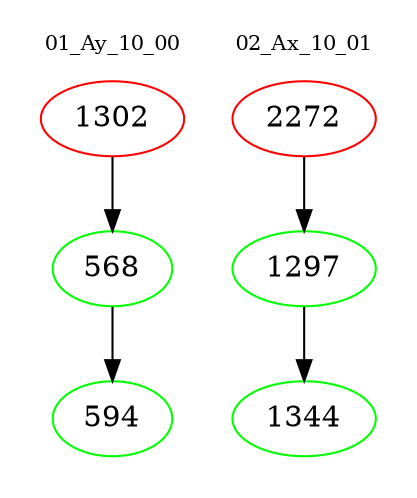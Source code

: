 digraph{
subgraph cluster_0 {
color = white
label = "01_Ay_10_00";
fontsize=10;
T0_1302 [label="1302", color="red"]
T0_1302 -> T0_568 [color="black"]
T0_568 [label="568", color="green"]
T0_568 -> T0_594 [color="black"]
T0_594 [label="594", color="green"]
}
subgraph cluster_1 {
color = white
label = "02_Ax_10_01";
fontsize=10;
T1_2272 [label="2272", color="red"]
T1_2272 -> T1_1297 [color="black"]
T1_1297 [label="1297", color="green"]
T1_1297 -> T1_1344 [color="black"]
T1_1344 [label="1344", color="green"]
}
}
